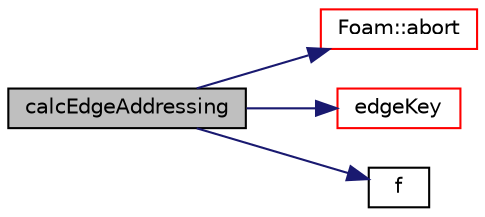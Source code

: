 digraph "calcEdgeAddressing"
{
  bgcolor="transparent";
  edge [fontname="Helvetica",fontsize="10",labelfontname="Helvetica",labelfontsize="10"];
  node [fontname="Helvetica",fontsize="10",shape=record];
  rankdir="LR";
  Node761 [label="calcEdgeAddressing",height=0.2,width=0.4,color="black", fillcolor="grey75", style="filled", fontcolor="black"];
  Node761 -> Node762 [color="midnightblue",fontsize="10",style="solid",fontname="Helvetica"];
  Node762 [label="Foam::abort",height=0.2,width=0.4,color="red",URL="$a21851.html#a447107a607d03e417307c203fa5fb44b"];
  Node761 -> Node807 [color="midnightblue",fontsize="10",style="solid",fontname="Helvetica"];
  Node807 [label="edgeKey",height=0.2,width=0.4,color="red",URL="$a28317.html#ace91d3503f6982ec47075dbe0167f126",tooltip="Given start and end of edge generate unique key. "];
  Node761 -> Node809 [color="midnightblue",fontsize="10",style="solid",fontname="Helvetica"];
  Node809 [label="f",height=0.2,width=0.4,color="black",URL="$a18335.html#a888be93833ac7a23170555c69c690288"];
}
